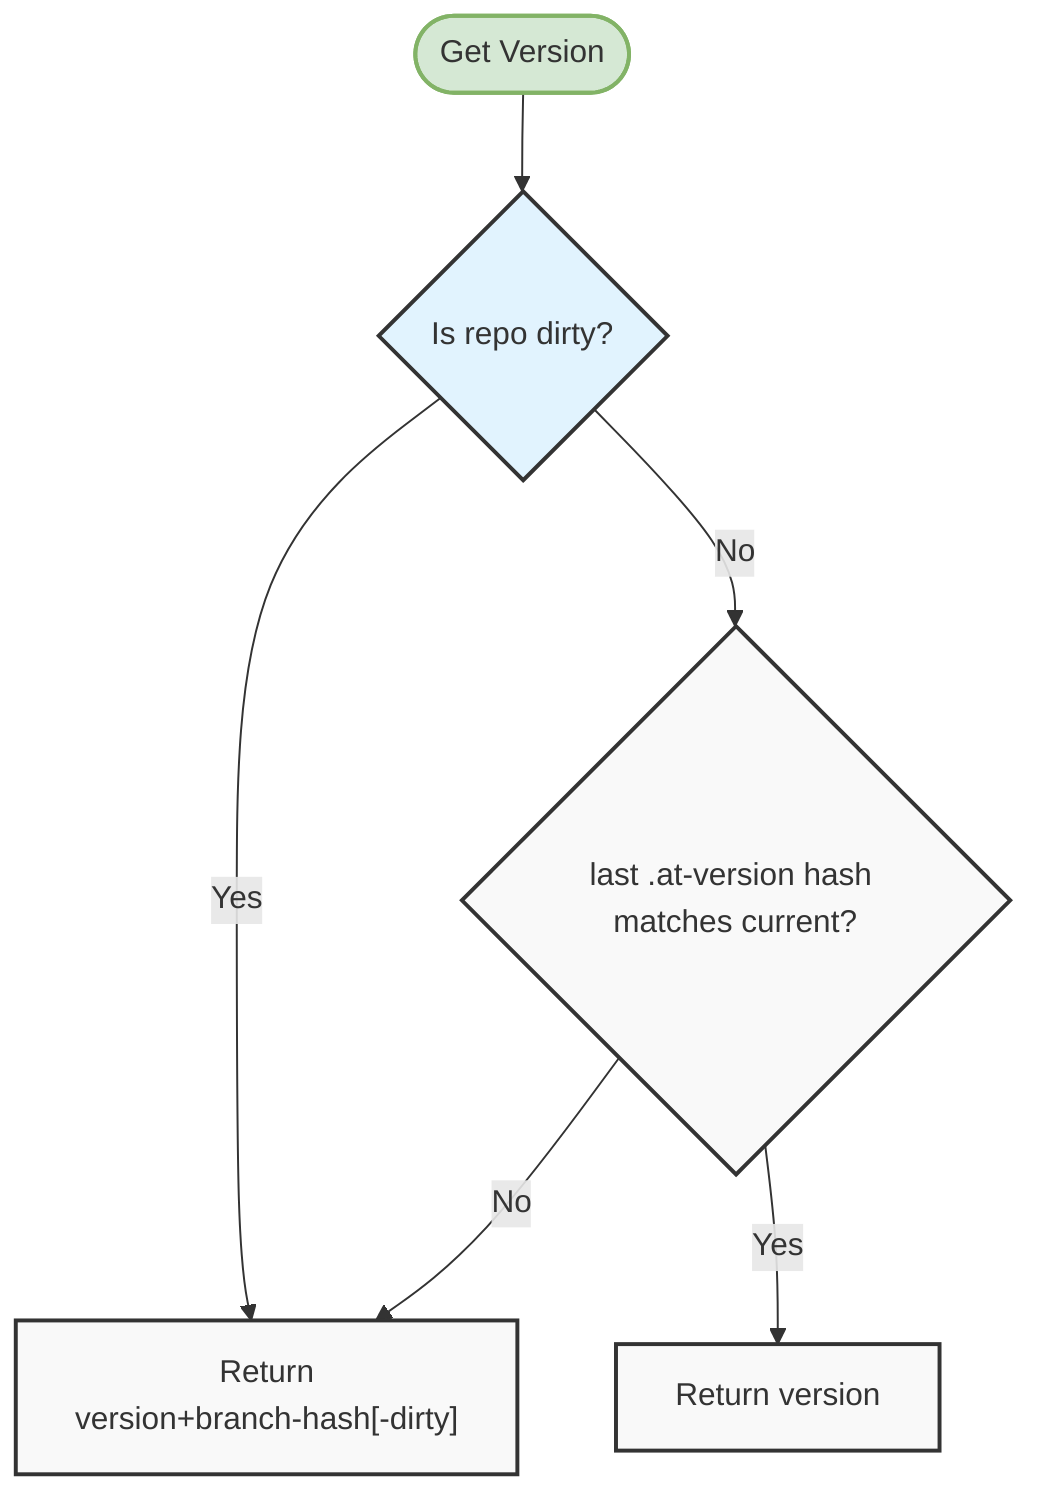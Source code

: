 flowchart TD
    %% Nodes
    A([Get Version]) --> B{Is repo dirty?}
    B -->|Yes| C["Return <br/>version+branch-hash[-dirty]"]
    B -->|No| D{last .at-version hash matches current?}

    D -->|No| C
    D -->|Yes| I[Return version]

    %% Styling
    classDef default fill:#f9f9f9,stroke:#333,stroke-width:2px;
    classDef decision fill:#e1f3fe,stroke:#333,stroke-width:2px;
    classDef terminator fill:#d5e8d4,stroke:#82b366,stroke-width:2px;
    
    class B,G decision;
    class A,O terminator;